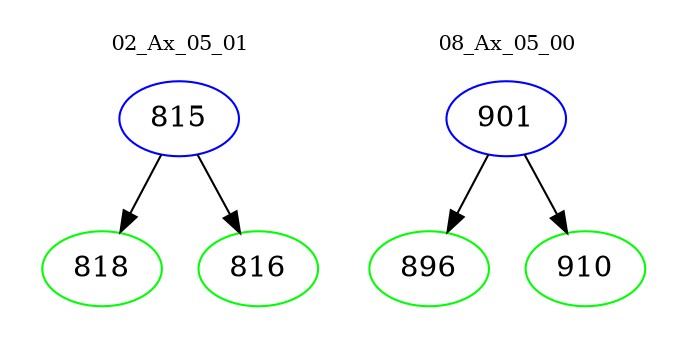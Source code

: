 digraph{
subgraph cluster_0 {
color = white
label = "02_Ax_05_01";
fontsize=10;
T0_815 [label="815", color="blue"]
T0_815 -> T0_818 [color="black"]
T0_818 [label="818", color="green"]
T0_815 -> T0_816 [color="black"]
T0_816 [label="816", color="green"]
}
subgraph cluster_1 {
color = white
label = "08_Ax_05_00";
fontsize=10;
T1_901 [label="901", color="blue"]
T1_901 -> T1_896 [color="black"]
T1_896 [label="896", color="green"]
T1_901 -> T1_910 [color="black"]
T1_910 [label="910", color="green"]
}
}
